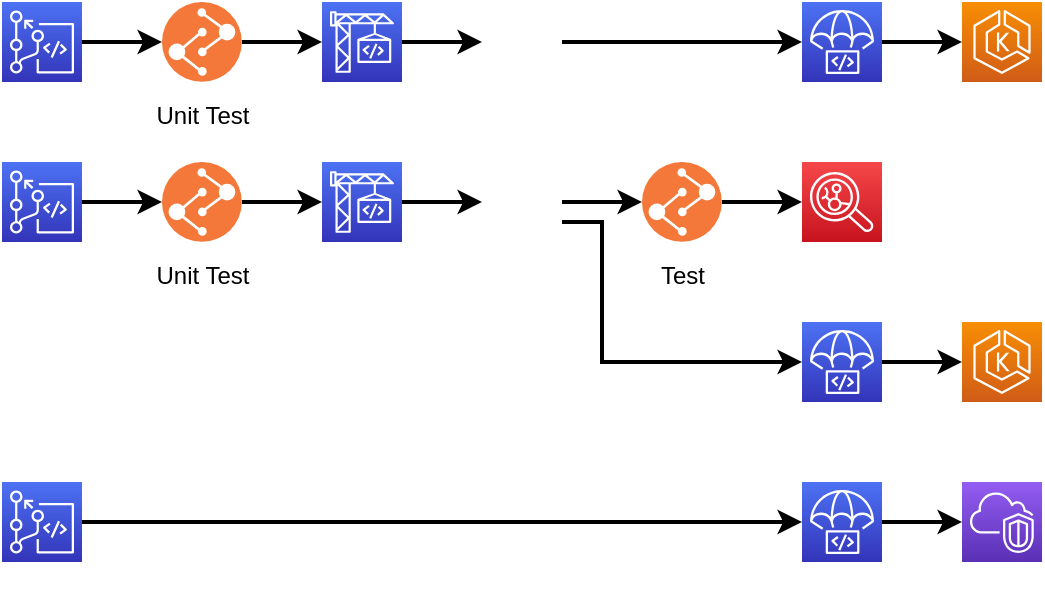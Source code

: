<mxfile version="20.0.0" type="github">
  <diagram id="yxBl3-nwZFfGeLLCtnZW" name="Page-1">
    <mxGraphModel dx="631" dy="371" grid="1" gridSize="10" guides="1" tooltips="1" connect="1" arrows="1" fold="1" page="1" pageScale="1" pageWidth="827" pageHeight="1169" background="none" math="0" shadow="0">
      <root>
        <mxCell id="0" />
        <mxCell id="1" parent="0" />
        <mxCell id="QPv3aUkZbPD1nFX0no3--13" style="edgeStyle=orthogonalEdgeStyle;rounded=0;orthogonalLoop=1;jettySize=auto;html=1;fontColor=#FFFFFF;strokeWidth=2;entryX=0;entryY=0.5;entryDx=0;entryDy=0;" edge="1" parent="1" source="QPv3aUkZbPD1nFX0no3--1" target="QPv3aUkZbPD1nFX0no3--45">
          <mxGeometry relative="1" as="geometry" />
        </mxCell>
        <mxCell id="QPv3aUkZbPD1nFX0no3--1" value="Code" style="sketch=0;points=[[0,0,0],[0.25,0,0],[0.5,0,0],[0.75,0,0],[1,0,0],[0,1,0],[0.25,1,0],[0.5,1,0],[0.75,1,0],[1,1,0],[0,0.25,0],[0,0.5,0],[0,0.75,0],[1,0.25,0],[1,0.5,0],[1,0.75,0]];outlineConnect=0;fontColor=#FFFFFF;gradientColor=#4D72F3;gradientDirection=north;fillColor=#3334B9;strokeColor=#ffffff;dashed=0;verticalLabelPosition=bottom;verticalAlign=top;align=center;html=1;fontSize=12;fontStyle=0;aspect=fixed;shape=mxgraph.aws4.resourceIcon;resIcon=mxgraph.aws4.codecommit;" vertex="1" parent="1">
          <mxGeometry x="80" y="120" width="40" height="40" as="geometry" />
        </mxCell>
        <mxCell id="QPv3aUkZbPD1nFX0no3--52" style="edgeStyle=orthogonalEdgeStyle;rounded=0;orthogonalLoop=1;jettySize=auto;html=1;fontColor=#FFFFFF;endArrow=classic;endFill=1;strokeWidth=2;" edge="1" parent="1" source="QPv3aUkZbPD1nFX0no3--4" target="QPv3aUkZbPD1nFX0no3--8">
          <mxGeometry relative="1" as="geometry" />
        </mxCell>
        <mxCell id="QPv3aUkZbPD1nFX0no3--4" value="Build" style="sketch=0;points=[[0,0,0],[0.25,0,0],[0.5,0,0],[0.75,0,0],[1,0,0],[0,1,0],[0.25,1,0],[0.5,1,0],[0.75,1,0],[1,1,0],[0,0.25,0],[0,0.5,0],[0,0.75,0],[1,0.25,0],[1,0.5,0],[1,0.75,0]];outlineConnect=0;fontColor=#FFFFFF;gradientColor=#4D72F3;gradientDirection=north;fillColor=#3334B9;strokeColor=#ffffff;dashed=0;verticalLabelPosition=bottom;verticalAlign=top;align=center;html=1;fontSize=12;fontStyle=0;aspect=fixed;shape=mxgraph.aws4.resourceIcon;resIcon=mxgraph.aws4.codebuild;labelBackgroundColor=none;" vertex="1" parent="1">
          <mxGeometry x="240" y="120" width="40" height="40" as="geometry" />
        </mxCell>
        <mxCell id="QPv3aUkZbPD1nFX0no3--18" style="edgeStyle=orthogonalEdgeStyle;rounded=0;orthogonalLoop=1;jettySize=auto;html=1;entryX=0;entryY=0.5;entryDx=0;entryDy=0;entryPerimeter=0;fontColor=#FFFFFF;strokeWidth=2;" edge="1" parent="1" source="QPv3aUkZbPD1nFX0no3--5" target="QPv3aUkZbPD1nFX0no3--9">
          <mxGeometry relative="1" as="geometry" />
        </mxCell>
        <mxCell id="QPv3aUkZbPD1nFX0no3--5" value="Deploy" style="sketch=0;points=[[0,0,0],[0.25,0,0],[0.5,0,0],[0.75,0,0],[1,0,0],[0,1,0],[0.25,1,0],[0.5,1,0],[0.75,1,0],[1,1,0],[0,0.25,0],[0,0.5,0],[0,0.75,0],[1,0.25,0],[1,0.5,0],[1,0.75,0]];outlineConnect=0;fontColor=#FFFFFF;gradientColor=#4D72F3;gradientDirection=north;fillColor=#3334B9;strokeColor=#ffffff;dashed=0;verticalLabelPosition=bottom;verticalAlign=top;align=center;html=1;fontSize=12;fontStyle=0;aspect=fixed;shape=mxgraph.aws4.resourceIcon;resIcon=mxgraph.aws4.codedeploy;labelBackgroundColor=none;" vertex="1" parent="1">
          <mxGeometry x="480" y="120" width="40" height="40" as="geometry" />
        </mxCell>
        <mxCell id="QPv3aUkZbPD1nFX0no3--51" style="edgeStyle=orthogonalEdgeStyle;rounded=0;orthogonalLoop=1;jettySize=auto;html=1;entryX=0;entryY=0.5;entryDx=0;entryDy=0;entryPerimeter=0;fontColor=#FFFFFF;endArrow=classic;endFill=1;strokeWidth=2;" edge="1" parent="1" source="QPv3aUkZbPD1nFX0no3--8" target="QPv3aUkZbPD1nFX0no3--5">
          <mxGeometry relative="1" as="geometry" />
        </mxCell>
        <mxCell id="QPv3aUkZbPD1nFX0no3--8" value="Product" style="shape=image;html=1;verticalAlign=top;verticalLabelPosition=bottom;labelBackgroundColor=none;imageAspect=0;aspect=fixed;image=https://cdn1.iconfinder.com/data/icons/hawcons/32/698717-icon-124-document-file-zip-128.png;fontColor=#FFFFFF;" vertex="1" parent="1">
          <mxGeometry x="320" y="120" width="40" height="40" as="geometry" />
        </mxCell>
        <mxCell id="QPv3aUkZbPD1nFX0no3--9" value="Service" style="sketch=0;points=[[0,0,0],[0.25,0,0],[0.5,0,0],[0.75,0,0],[1,0,0],[0,1,0],[0.25,1,0],[0.5,1,0],[0.75,1,0],[1,1,0],[0,0.25,0],[0,0.5,0],[0,0.75,0],[1,0.25,0],[1,0.5,0],[1,0.75,0]];outlineConnect=0;fontColor=#FFFFFF;gradientColor=#F78E04;gradientDirection=north;fillColor=#D05C17;strokeColor=#ffffff;dashed=0;verticalLabelPosition=bottom;verticalAlign=top;align=center;html=1;fontSize=12;fontStyle=0;aspect=fixed;shape=mxgraph.aws4.resourceIcon;resIcon=mxgraph.aws4.eks;labelBackgroundColor=none;" vertex="1" parent="1">
          <mxGeometry x="560" y="120" width="40" height="40" as="geometry" />
        </mxCell>
        <mxCell id="QPv3aUkZbPD1nFX0no3--10" value="Infra" style="sketch=0;points=[[0,0,0],[0.25,0,0],[0.5,0,0],[0.75,0,0],[1,0,0],[0,1,0],[0.25,1,0],[0.5,1,0],[0.75,1,0],[1,1,0],[0,0.25,0],[0,0.5,0],[0,0.75,0],[1,0.25,0],[1,0.5,0],[1,0.75,0]];outlineConnect=0;fontColor=#FFFFFF;gradientColor=#945DF2;gradientDirection=north;fillColor=#5A30B5;strokeColor=#ffffff;dashed=0;verticalLabelPosition=bottom;verticalAlign=top;align=center;html=1;fontSize=12;fontStyle=0;aspect=fixed;shape=mxgraph.aws4.resourceIcon;resIcon=mxgraph.aws4.vpc;labelBackgroundColor=none;" vertex="1" parent="1">
          <mxGeometry x="560" y="360" width="40" height="40" as="geometry" />
        </mxCell>
        <mxCell id="QPv3aUkZbPD1nFX0no3--44" style="edgeStyle=orthogonalEdgeStyle;rounded=0;orthogonalLoop=1;jettySize=auto;html=1;entryX=0;entryY=0.5;entryDx=0;entryDy=0;entryPerimeter=0;fontColor=#FFFFFF;strokeWidth=2;" edge="1" parent="1" source="QPv3aUkZbPD1nFX0no3--16" target="QPv3aUkZbPD1nFX0no3--43">
          <mxGeometry relative="1" as="geometry" />
        </mxCell>
        <mxCell id="QPv3aUkZbPD1nFX0no3--16" value="Test" style="aspect=fixed;perimeter=ellipsePerimeter;html=1;align=center;shadow=0;dashed=0;fontColor=#000000;labelBackgroundColor=none;fontSize=12;spacingTop=3;image;image=img/lib/ibm/devops/build_test.svg;" vertex="1" parent="1">
          <mxGeometry x="400" y="200" width="40" height="40" as="geometry" />
        </mxCell>
        <mxCell id="QPv3aUkZbPD1nFX0no3--19" style="edgeStyle=orthogonalEdgeStyle;rounded=0;orthogonalLoop=1;jettySize=auto;html=1;fontColor=#FFFFFF;strokeWidth=2;startArrow=none;" edge="1" parent="1" source="QPv3aUkZbPD1nFX0no3--47" target="QPv3aUkZbPD1nFX0no3--22">
          <mxGeometry relative="1" as="geometry" />
        </mxCell>
        <mxCell id="QPv3aUkZbPD1nFX0no3--20" value="Code" style="sketch=0;points=[[0,0,0],[0.25,0,0],[0.5,0,0],[0.75,0,0],[1,0,0],[0,1,0],[0.25,1,0],[0.5,1,0],[0.75,1,0],[1,1,0],[0,0.25,0],[0,0.5,0],[0,0.75,0],[1,0.25,0],[1,0.5,0],[1,0.75,0]];outlineConnect=0;fontColor=#FFFFFF;gradientColor=#4D72F3;gradientDirection=north;fillColor=#3334B9;strokeColor=#ffffff;dashed=0;verticalLabelPosition=bottom;verticalAlign=top;align=center;html=1;fontSize=12;fontStyle=0;aspect=fixed;shape=mxgraph.aws4.resourceIcon;resIcon=mxgraph.aws4.codecommit;" vertex="1" parent="1">
          <mxGeometry x="80" y="200" width="40" height="40" as="geometry" />
        </mxCell>
        <mxCell id="QPv3aUkZbPD1nFX0no3--53" style="edgeStyle=orthogonalEdgeStyle;rounded=0;orthogonalLoop=1;jettySize=auto;html=1;fontColor=#FFFFFF;endArrow=classic;endFill=1;strokeWidth=2;" edge="1" parent="1" source="QPv3aUkZbPD1nFX0no3--22" target="QPv3aUkZbPD1nFX0no3--50">
          <mxGeometry relative="1" as="geometry" />
        </mxCell>
        <mxCell id="QPv3aUkZbPD1nFX0no3--22" value="Build" style="sketch=0;points=[[0,0,0],[0.25,0,0],[0.5,0,0],[0.75,0,0],[1,0,0],[0,1,0],[0.25,1,0],[0.5,1,0],[0.75,1,0],[1,1,0],[0,0.25,0],[0,0.5,0],[0,0.75,0],[1,0.25,0],[1,0.5,0],[1,0.75,0]];outlineConnect=0;fontColor=#FFFFFF;gradientColor=#4D72F3;gradientDirection=north;fillColor=#3334B9;strokeColor=#ffffff;dashed=0;verticalLabelPosition=bottom;verticalAlign=top;align=center;html=1;fontSize=12;fontStyle=0;aspect=fixed;shape=mxgraph.aws4.resourceIcon;resIcon=mxgraph.aws4.codebuild;labelBackgroundColor=none;" vertex="1" parent="1">
          <mxGeometry x="240" y="200" width="40" height="40" as="geometry" />
        </mxCell>
        <mxCell id="QPv3aUkZbPD1nFX0no3--23" style="edgeStyle=orthogonalEdgeStyle;rounded=0;orthogonalLoop=1;jettySize=auto;html=1;entryX=0;entryY=0.5;entryDx=0;entryDy=0;entryPerimeter=0;fontColor=#FFFFFF;strokeWidth=2;" edge="1" parent="1" source="QPv3aUkZbPD1nFX0no3--24" target="QPv3aUkZbPD1nFX0no3--25">
          <mxGeometry relative="1" as="geometry" />
        </mxCell>
        <mxCell id="QPv3aUkZbPD1nFX0no3--24" value="Deploy" style="sketch=0;points=[[0,0,0],[0.25,0,0],[0.5,0,0],[0.75,0,0],[1,0,0],[0,1,0],[0.25,1,0],[0.5,1,0],[0.75,1,0],[1,1,0],[0,0.25,0],[0,0.5,0],[0,0.75,0],[1,0.25,0],[1,0.5,0],[1,0.75,0]];outlineConnect=0;fontColor=#FFFFFF;gradientColor=#4D72F3;gradientDirection=north;fillColor=#3334B9;strokeColor=#ffffff;dashed=0;verticalLabelPosition=bottom;verticalAlign=top;align=center;html=1;fontSize=12;fontStyle=0;aspect=fixed;shape=mxgraph.aws4.resourceIcon;resIcon=mxgraph.aws4.codedeploy;labelBackgroundColor=none;" vertex="1" parent="1">
          <mxGeometry x="480" y="280" width="40" height="40" as="geometry" />
        </mxCell>
        <mxCell id="QPv3aUkZbPD1nFX0no3--25" value="Service" style="sketch=0;points=[[0,0,0],[0.25,0,0],[0.5,0,0],[0.75,0,0],[1,0,0],[0,1,0],[0.25,1,0],[0.5,1,0],[0.75,1,0],[1,1,0],[0,0.25,0],[0,0.5,0],[0,0.75,0],[1,0.25,0],[1,0.5,0],[1,0.75,0]];outlineConnect=0;fontColor=#FFFFFF;gradientColor=#F78E04;gradientDirection=north;fillColor=#D05C17;strokeColor=#ffffff;dashed=0;verticalLabelPosition=bottom;verticalAlign=top;align=center;html=1;fontSize=12;fontStyle=0;aspect=fixed;shape=mxgraph.aws4.resourceIcon;resIcon=mxgraph.aws4.eks;labelBackgroundColor=none;" vertex="1" parent="1">
          <mxGeometry x="560" y="280" width="40" height="40" as="geometry" />
        </mxCell>
        <mxCell id="QPv3aUkZbPD1nFX0no3--37" style="edgeStyle=orthogonalEdgeStyle;rounded=0;orthogonalLoop=1;jettySize=auto;html=1;fontColor=#FFFFFF;strokeWidth=2;entryX=0;entryY=0.5;entryDx=0;entryDy=0;entryPerimeter=0;exitX=1;exitY=0.75;exitDx=0;exitDy=0;" edge="1" parent="1" source="QPv3aUkZbPD1nFX0no3--50" target="QPv3aUkZbPD1nFX0no3--24">
          <mxGeometry relative="1" as="geometry">
            <mxPoint x="440" y="299.5" as="targetPoint" />
            <mxPoint x="340" y="299.5" as="sourcePoint" />
            <Array as="points">
              <mxPoint x="380" y="230" />
              <mxPoint x="380" y="300" />
            </Array>
          </mxGeometry>
        </mxCell>
        <mxCell id="QPv3aUkZbPD1nFX0no3--39" style="edgeStyle=orthogonalEdgeStyle;rounded=0;orthogonalLoop=1;jettySize=auto;html=1;fontColor=#FFFFFF;strokeWidth=2;entryX=0;entryY=0.5;entryDx=0;entryDy=0;entryPerimeter=0;" edge="1" parent="1" source="QPv3aUkZbPD1nFX0no3--38" target="QPv3aUkZbPD1nFX0no3--40">
          <mxGeometry relative="1" as="geometry">
            <mxPoint x="560" y="380" as="targetPoint" />
          </mxGeometry>
        </mxCell>
        <mxCell id="QPv3aUkZbPD1nFX0no3--38" value="Code" style="sketch=0;points=[[0,0,0],[0.25,0,0],[0.5,0,0],[0.75,0,0],[1,0,0],[0,1,0],[0.25,1,0],[0.5,1,0],[0.75,1,0],[1,1,0],[0,0.25,0],[0,0.5,0],[0,0.75,0],[1,0.25,0],[1,0.5,0],[1,0.75,0]];outlineConnect=0;fontColor=#FFFFFF;gradientColor=#4D72F3;gradientDirection=north;fillColor=#3334B9;strokeColor=#ffffff;dashed=0;verticalLabelPosition=bottom;verticalAlign=top;align=center;html=1;fontSize=12;fontStyle=0;aspect=fixed;shape=mxgraph.aws4.resourceIcon;resIcon=mxgraph.aws4.codecommit;" vertex="1" parent="1">
          <mxGeometry x="80" y="360" width="40" height="40" as="geometry" />
        </mxCell>
        <mxCell id="QPv3aUkZbPD1nFX0no3--49" style="edgeStyle=orthogonalEdgeStyle;rounded=0;orthogonalLoop=1;jettySize=auto;html=1;entryX=0;entryY=0.5;entryDx=0;entryDy=0;entryPerimeter=0;fontColor=#FFFFFF;endArrow=classic;endFill=1;strokeWidth=2;" edge="1" parent="1" source="QPv3aUkZbPD1nFX0no3--40" target="QPv3aUkZbPD1nFX0no3--10">
          <mxGeometry relative="1" as="geometry" />
        </mxCell>
        <mxCell id="QPv3aUkZbPD1nFX0no3--40" value="Deploy" style="sketch=0;points=[[0,0,0],[0.25,0,0],[0.5,0,0],[0.75,0,0],[1,0,0],[0,1,0],[0.25,1,0],[0.5,1,0],[0.75,1,0],[1,1,0],[0,0.25,0],[0,0.5,0],[0,0.75,0],[1,0.25,0],[1,0.5,0],[1,0.75,0]];outlineConnect=0;fontColor=#FFFFFF;gradientColor=#4D72F3;gradientDirection=north;fillColor=#3334B9;strokeColor=#ffffff;dashed=0;verticalLabelPosition=bottom;verticalAlign=top;align=center;html=1;fontSize=12;fontStyle=0;aspect=fixed;shape=mxgraph.aws4.resourceIcon;resIcon=mxgraph.aws4.codedeploy;labelBackgroundColor=none;" vertex="1" parent="1">
          <mxGeometry x="480" y="360" width="40" height="40" as="geometry" />
        </mxCell>
        <mxCell id="QPv3aUkZbPD1nFX0no3--43" value="Scanner" style="sketch=0;points=[[0,0,0],[0.25,0,0],[0.5,0,0],[0.75,0,0],[1,0,0],[0,1,0],[0.25,1,0],[0.5,1,0],[0.75,1,0],[1,1,0],[0,0.25,0],[0,0.5,0],[0,0.75,0],[1,0.25,0],[1,0.5,0],[1,0.75,0]];outlineConnect=0;fontColor=#FFFFFF;gradientColor=#F54749;gradientDirection=north;fillColor=#C7131F;strokeColor=#ffffff;dashed=0;verticalLabelPosition=bottom;verticalAlign=top;align=center;html=1;fontSize=12;fontStyle=0;aspect=fixed;shape=mxgraph.aws4.resourceIcon;resIcon=mxgraph.aws4.inspector;labelBackgroundColor=none;" vertex="1" parent="1">
          <mxGeometry x="480" y="200" width="40" height="40" as="geometry" />
        </mxCell>
        <mxCell id="QPv3aUkZbPD1nFX0no3--46" style="edgeStyle=orthogonalEdgeStyle;rounded=0;orthogonalLoop=1;jettySize=auto;html=1;fontColor=#FFFFFF;strokeWidth=2;" edge="1" parent="1" source="QPv3aUkZbPD1nFX0no3--45" target="QPv3aUkZbPD1nFX0no3--4">
          <mxGeometry relative="1" as="geometry" />
        </mxCell>
        <mxCell id="QPv3aUkZbPD1nFX0no3--45" value="Unit Test" style="aspect=fixed;perimeter=ellipsePerimeter;html=1;align=center;shadow=0;dashed=0;fontColor=#000000;labelBackgroundColor=none;fontSize=12;spacingTop=3;image;image=img/lib/ibm/devops/build_test.svg;" vertex="1" parent="1">
          <mxGeometry x="160" y="120" width="40" height="40" as="geometry" />
        </mxCell>
        <mxCell id="QPv3aUkZbPD1nFX0no3--47" value="Unit Test" style="aspect=fixed;perimeter=ellipsePerimeter;html=1;align=center;shadow=0;dashed=0;fontColor=#000000;labelBackgroundColor=none;fontSize=12;spacingTop=3;image;image=img/lib/ibm/devops/build_test.svg;" vertex="1" parent="1">
          <mxGeometry x="160" y="200" width="40" height="40" as="geometry" />
        </mxCell>
        <mxCell id="QPv3aUkZbPD1nFX0no3--48" value="" style="edgeStyle=orthogonalEdgeStyle;rounded=0;orthogonalLoop=1;jettySize=auto;html=1;fontColor=#FFFFFF;strokeWidth=2;endArrow=classic;endFill=1;" edge="1" parent="1" source="QPv3aUkZbPD1nFX0no3--20" target="QPv3aUkZbPD1nFX0no3--47">
          <mxGeometry relative="1" as="geometry">
            <mxPoint x="120" y="220" as="sourcePoint" />
            <mxPoint x="240" y="220" as="targetPoint" />
          </mxGeometry>
        </mxCell>
        <mxCell id="QPv3aUkZbPD1nFX0no3--54" style="edgeStyle=orthogonalEdgeStyle;rounded=0;orthogonalLoop=1;jettySize=auto;html=1;entryX=0;entryY=0.5;entryDx=0;entryDy=0;fontColor=#FFFFFF;endArrow=classic;endFill=1;strokeWidth=2;" edge="1" parent="1" source="QPv3aUkZbPD1nFX0no3--50" target="QPv3aUkZbPD1nFX0no3--16">
          <mxGeometry relative="1" as="geometry" />
        </mxCell>
        <mxCell id="QPv3aUkZbPD1nFX0no3--50" value="Product" style="shape=image;html=1;verticalAlign=top;verticalLabelPosition=bottom;labelBackgroundColor=none;imageAspect=0;aspect=fixed;image=https://cdn1.iconfinder.com/data/icons/hawcons/32/698717-icon-124-document-file-zip-128.png;fontColor=#FFFFFF;" vertex="1" parent="1">
          <mxGeometry x="320" y="200" width="40" height="40" as="geometry" />
        </mxCell>
      </root>
    </mxGraphModel>
  </diagram>
</mxfile>
